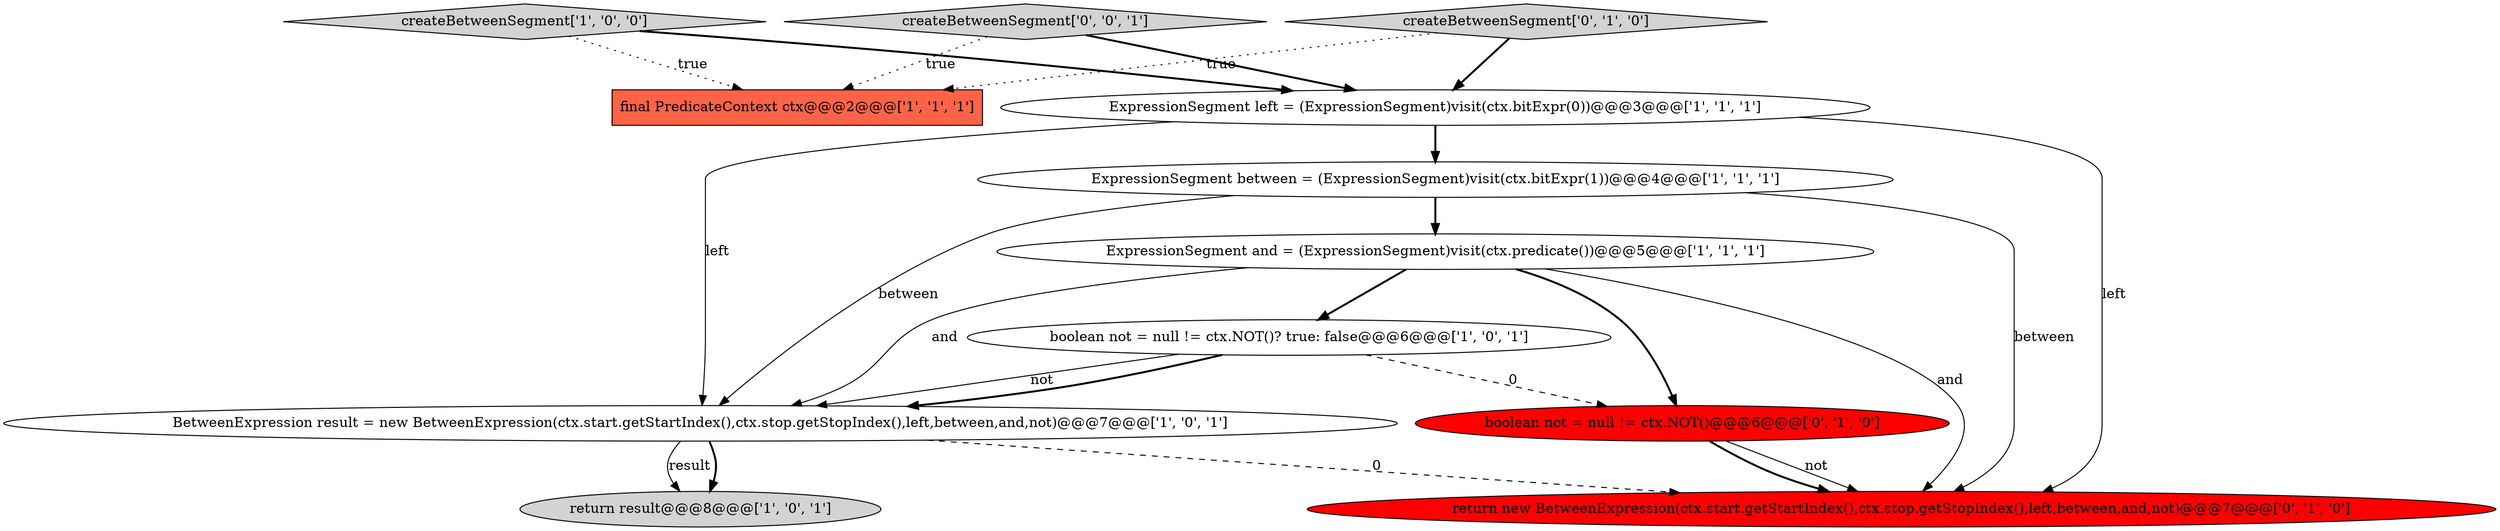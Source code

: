 digraph {
1 [style = filled, label = "ExpressionSegment left = (ExpressionSegment)visit(ctx.bitExpr(0))@@@3@@@['1', '1', '1']", fillcolor = white, shape = ellipse image = "AAA0AAABBB1BBB"];
3 [style = filled, label = "return result@@@8@@@['1', '0', '1']", fillcolor = lightgray, shape = ellipse image = "AAA0AAABBB1BBB"];
7 [style = filled, label = "final PredicateContext ctx@@@2@@@['1', '1', '1']", fillcolor = tomato, shape = box image = "AAA0AAABBB1BBB"];
6 [style = filled, label = "BetweenExpression result = new BetweenExpression(ctx.start.getStartIndex(),ctx.stop.getStopIndex(),left,between,and,not)@@@7@@@['1', '0', '1']", fillcolor = white, shape = ellipse image = "AAA0AAABBB1BBB"];
5 [style = filled, label = "createBetweenSegment['1', '0', '0']", fillcolor = lightgray, shape = diamond image = "AAA0AAABBB1BBB"];
11 [style = filled, label = "createBetweenSegment['0', '0', '1']", fillcolor = lightgray, shape = diamond image = "AAA0AAABBB3BBB"];
8 [style = filled, label = "createBetweenSegment['0', '1', '0']", fillcolor = lightgray, shape = diamond image = "AAA0AAABBB2BBB"];
9 [style = filled, label = "return new BetweenExpression(ctx.start.getStartIndex(),ctx.stop.getStopIndex(),left,between,and,not)@@@7@@@['0', '1', '0']", fillcolor = red, shape = ellipse image = "AAA1AAABBB2BBB"];
4 [style = filled, label = "boolean not = null != ctx.NOT()? true: false@@@6@@@['1', '0', '1']", fillcolor = white, shape = ellipse image = "AAA0AAABBB1BBB"];
10 [style = filled, label = "boolean not = null != ctx.NOT()@@@6@@@['0', '1', '0']", fillcolor = red, shape = ellipse image = "AAA1AAABBB2BBB"];
2 [style = filled, label = "ExpressionSegment between = (ExpressionSegment)visit(ctx.bitExpr(1))@@@4@@@['1', '1', '1']", fillcolor = white, shape = ellipse image = "AAA0AAABBB1BBB"];
0 [style = filled, label = "ExpressionSegment and = (ExpressionSegment)visit(ctx.predicate())@@@5@@@['1', '1', '1']", fillcolor = white, shape = ellipse image = "AAA0AAABBB1BBB"];
0->9 [style = solid, label="and"];
11->7 [style = dotted, label="true"];
6->3 [style = bold, label=""];
4->6 [style = solid, label="not"];
4->6 [style = bold, label=""];
11->1 [style = bold, label=""];
6->9 [style = dashed, label="0"];
8->7 [style = dotted, label="true"];
1->6 [style = solid, label="left"];
8->1 [style = bold, label=""];
5->1 [style = bold, label=""];
0->10 [style = bold, label=""];
2->0 [style = bold, label=""];
2->9 [style = solid, label="between"];
0->4 [style = bold, label=""];
10->9 [style = solid, label="not"];
5->7 [style = dotted, label="true"];
0->6 [style = solid, label="and"];
1->2 [style = bold, label=""];
10->9 [style = bold, label=""];
6->3 [style = solid, label="result"];
4->10 [style = dashed, label="0"];
1->9 [style = solid, label="left"];
2->6 [style = solid, label="between"];
}
